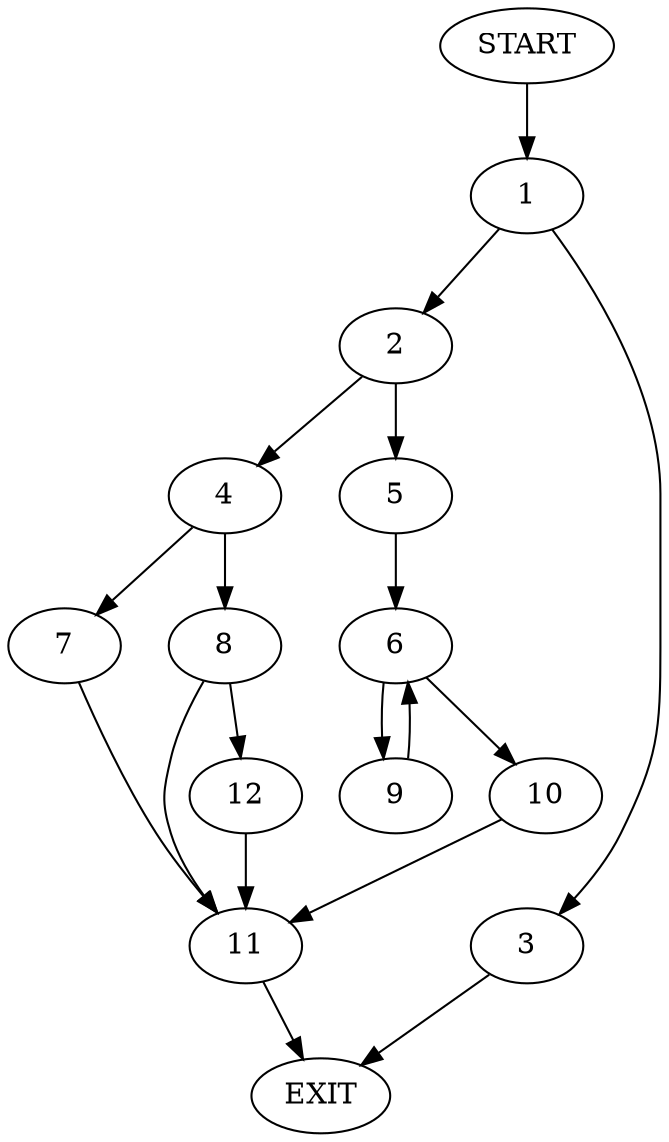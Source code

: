 digraph {
0 [label="START"]
13 [label="EXIT"]
0 -> 1
1 -> 2
1 -> 3
3 -> 13
2 -> 4
2 -> 5
5 -> 6
4 -> 7
4 -> 8
6 -> 9
6 -> 10
9 -> 6
10 -> 11
11 -> 13
8 -> 11
8 -> 12
7 -> 11
12 -> 11
}
